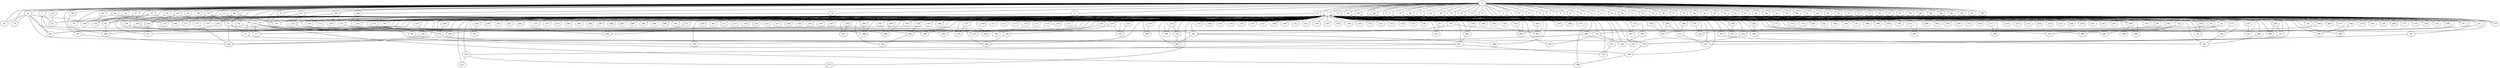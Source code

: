 
graph graphname {
    0 -- 1
0 -- 2
0 -- 3
0 -- 4
0 -- 5
0 -- 6
0 -- 7
0 -- 8
0 -- 9
0 -- 10
0 -- 11
0 -- 12
0 -- 13
0 -- 14
0 -- 15
0 -- 16
0 -- 17
0 -- 18
0 -- 19
0 -- 20
0 -- 21
0 -- 22
0 -- 23
0 -- 24
0 -- 25
0 -- 26
0 -- 27
0 -- 28
0 -- 29
0 -- 30
0 -- 31
0 -- 32
0 -- 33
0 -- 34
0 -- 35
0 -- 36
0 -- 37
0 -- 38
0 -- 39
0 -- 40
0 -- 41
0 -- 42
0 -- 43
0 -- 44
0 -- 45
0 -- 46
0 -- 47
0 -- 48
0 -- 49
0 -- 50
0 -- 51
0 -- 52
0 -- 53
0 -- 54
0 -- 55
0 -- 56
0 -- 57
0 -- 58
0 -- 59
0 -- 60
0 -- 61
0 -- 62
0 -- 63
0 -- 64
0 -- 65
0 -- 66
0 -- 67
0 -- 68
0 -- 69
0 -- 70
0 -- 71
0 -- 72
0 -- 73
0 -- 74
0 -- 75
0 -- 76
0 -- 77
0 -- 78
0 -- 79
0 -- 80
0 -- 81
0 -- 82
0 -- 83
0 -- 84
0 -- 85
0 -- 86
0 -- 87
0 -- 88
0 -- 89
0 -- 90
0 -- 91
0 -- 92
0 -- 93
0 -- 94
0 -- 95
0 -- 96
0 -- 97
0 -- 98
0 -- 99
0 -- 100
0 -- 110
1 -- 101
1 -- 102
1 -- 103
1 -- 104
1 -- 105
1 -- 106
1 -- 107
1 -- 108
1 -- 109
1 -- 110
1 -- 111
1 -- 112
1 -- 113
1 -- 114
1 -- 115
1 -- 116
1 -- 117
1 -- 118
1 -- 119
1 -- 120
1 -- 121
1 -- 122
1 -- 123
1 -- 124
1 -- 125
1 -- 126
1 -- 127
1 -- 128
1 -- 129
1 -- 130
1 -- 131
1 -- 132
1 -- 133
1 -- 134
1 -- 135
1 -- 136
1 -- 137
1 -- 138
1 -- 139
1 -- 140
1 -- 141
1 -- 142
1 -- 143
1 -- 144
1 -- 145
1 -- 146
1 -- 147
1 -- 148
1 -- 149
1 -- 150
1 -- 151
1 -- 152
1 -- 153
1 -- 154
1 -- 155
1 -- 156
1 -- 157
1 -- 158
1 -- 159
1 -- 160
1 -- 161
1 -- 162
1 -- 163
1 -- 164
1 -- 165
1 -- 166
1 -- 167
1 -- 168
1 -- 169
1 -- 170
1 -- 171
1 -- 172
1 -- 173
1 -- 174
1 -- 175
1 -- 176
1 -- 177
1 -- 178
1 -- 179
1 -- 180
1 -- 181
1 -- 182
1 -- 183
1 -- 184
1 -- 185
1 -- 186
1 -- 187
1 -- 188
1 -- 189
1 -- 190
1 -- 191
1 -- 192
1 -- 193
1 -- 194
1 -- 195
1 -- 196
1 -- 197
1 -- 198
1 -- 199
1 -- 200
1 -- 201
1 -- 202
1 -- 203
1 -- 204
1 -- 205
1 -- 206
1 -- 207
1 -- 208
1 -- 209
1 -- 210
1 -- 211
1 -- 212
1 -- 213
1 -- 214
1 -- 215
1 -- 216
1 -- 217
1 -- 218
1 -- 219
1 -- 220
1 -- 221
1 -- 222
1 -- 223
1 -- 224
1 -- 225
1 -- 226
1 -- 227
1 -- 228
1 -- 229
1 -- 230
1 -- 231
1 -- 232
1 -- 233
1 -- 234
1 -- 235
1 -- 236
1 -- 237
1 -- 238
1 -- 239
1 -- 240
1 -- 241
1 -- 242
1 -- 243
1 -- 244
1 -- 245
1 -- 246
1 -- 247
1 -- 248
1 -- 249
1 -- 250
1 -- 251
1 -- 252
1 -- 253
1 -- 254
1 -- 255
1 -- 256
1 -- 257
1 -- 258
1 -- 259
1 -- 260
1 -- 261
1 -- 262
1 -- 263
1 -- 264
1 -- 265
1 -- 266
1 -- 267
1 -- 268
1 -- 269
1 -- 270
1 -- 271
1 -- 272
1 -- 273
1 -- 274
1 -- 275
1 -- 276
1 -- 277
1 -- 278
1 -- 279
1 -- 280
1 -- 281
1 -- 282
1 -- 283
1 -- 284
1 -- 285
1 -- 286
1 -- 287
1 -- 288
1 -- 289
1 -- 290
1 -- 291
1 -- 292
1 -- 293
1 -- 294
1 -- 295
1 -- 296
1 -- 297
1 -- 298
1 -- 299
1 -- 300
1 -- 301
1 -- 302
1 -- 303
1 -- 304
1 -- 305
1 -- 306
1 -- 307
1 -- 308
1 -- 309
1 -- 310
1 -- 311
1 -- 312
1 -- 313
1 -- 314
1 -- 315
1 -- 316
1 -- 317
1 -- 318
1 -- 319
1 -- 320
1 -- 321
1 -- 322
1 -- 323
1 -- 324
1 -- 325
1 -- 326
1 -- 327
1 -- 328
1 -- 329
1 -- 330
1 -- 331
1 -- 332
1 -- 333
1 -- 334
1 -- 335
1 -- 336
1 -- 337
1 -- 338
1 -- 339
1 -- 340
1 -- 341
1 -- 342
1 -- 343
1 -- 344
1 -- 345
1 -- 346
1 -- 347
1 -- 348
1 -- 349
2 -- 43
5 -- 305
5 -- 177
5 -- 166
5 -- 283
7 -- 131
7 -- 321
7 -- 211
8 -- 147
9 -- 229
10 -- 324
10 -- 174
15 -- 239
15 -- 81
18 -- 226
18 -- 62
18 -- 69
19 -- 157
19 -- 51
20 -- 161
21 -- 270
22 -- 319
24 -- 194
24 -- 108
24 -- 331
26 -- 30
27 -- 336
27 -- 169
29 -- 179
30 -- 131
30 -- 297
32 -- 45
32 -- 169
32 -- 278
32 -- 78
32 -- 317
32 -- 321
33 -- 194
33 -- 191
34 -- 139
37 -- 346
39 -- 314
43 -- 256
44 -- 136
44 -- 79
46 -- 139
48 -- 218
48 -- 101
48 -- 220
51 -- 314
51 -- 57
51 -- 309
52 -- 270
53 -- 157
55 -- 92
55 -- 203
56 -- 250
56 -- 340
57 -- 204
59 -- 178
62 -- 282
63 -- 115
63 -- 334
63 -- 136
63 -- 231
63 -- 232
63 -- 226
66 -- 192
67 -- 211
68 -- 299
69 -- 276
73 -- 237
73 -- 288
73 -- 349
73 -- 139
74 -- 291
80 -- 259
84 -- 230
84 -- 276
84 -- 132
85 -- 226
87 -- 277
91 -- 326
92 -- 299
93 -- 269
96 -- 201
97 -- 343
98 -- 122
100 -- 344
100 -- 162
103 -- 346
104 -- 267
107 -- 114
107 -- 204
108 -- 252
119 -- 254
122 -- 289
122 -- 235
123 -- 216
123 -- 196
124 -- 156
124 -- 330
128 -- 344
129 -- 220
131 -- 267
131 -- 150
132 -- 318
133 -- 292
141 -- 263
141 -- 161
147 -- 344
156 -- 204
159 -- 183
161 -- 245
161 -- 246
164 -- 278
164 -- 303
166 -- 240
166 -- 306
171 -- 250
172 -- 347
178 -- 314
180 -- 276
183 -- 201
185 -- 222
189 -- 337
194 -- 249
194 -- 300
197 -- 199
198 -- 293
199 -- 314
201 -- 210
201 -- 332
202 -- 256
203 -- 317
203 -- 348
203 -- 325
205 -- 231
205 -- 266
208 -- 337
208 -- 222
210 -- 272
210 -- 213
215 -- 228
216 -- 245
217 -- 236
218 -- 321
220 -- 342
222 -- 259
226 -- 237
231 -- 278
232 -- 338
233 -- 330
244 -- 311
247 -- 343
248 -- 263
250 -- 333
251 -- 332
252 -- 253
257 -- 341
260 -- 349
265 -- 312
268 -- 333
271 -- 308
276 -- 303
278 -- 318
279 -- 324
291 -- 292
294 -- 346
302 -- 322
305 -- 337
310 -- 333
318 -- 348
336 -- 340

}
